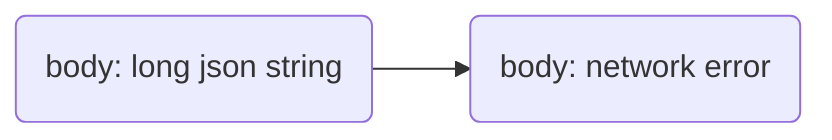 flowchart LR
    log2(body: long json string)
    log2(body: long json string)
    log3(body: network error)
    log2 --> log3